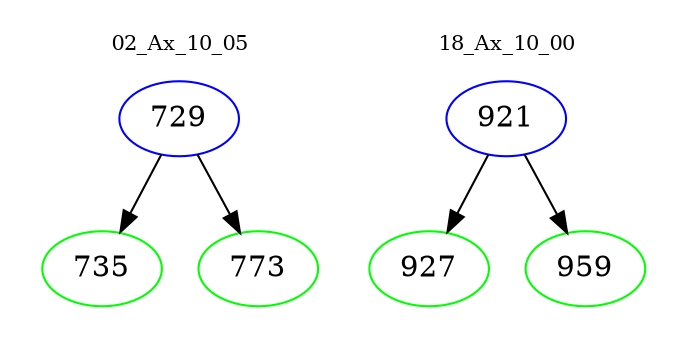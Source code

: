 digraph{
subgraph cluster_0 {
color = white
label = "02_Ax_10_05";
fontsize=10;
T0_729 [label="729", color="blue"]
T0_729 -> T0_735 [color="black"]
T0_735 [label="735", color="green"]
T0_729 -> T0_773 [color="black"]
T0_773 [label="773", color="green"]
}
subgraph cluster_1 {
color = white
label = "18_Ax_10_00";
fontsize=10;
T1_921 [label="921", color="blue"]
T1_921 -> T1_927 [color="black"]
T1_927 [label="927", color="green"]
T1_921 -> T1_959 [color="black"]
T1_959 [label="959", color="green"]
}
}
